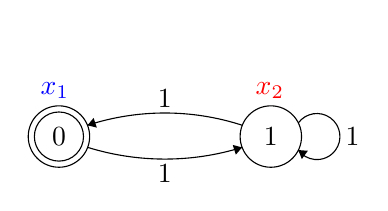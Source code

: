 \begin{tikzpicture}[scale=0.13]
\tikzstyle{every node}+=[inner sep=0pt]
\draw (4,-19) node {};
\draw [blue] (5,-25) node {$x_1$};
\draw [red] (26,-25) node {$x_2$};
\draw [black] (5.4,-29.5) circle (3);
\draw (5.4,-29.5) node {$0$};
\draw [black] (5.4,-29.5) circle (2.4);
\draw [black] (26.1,-29.5) circle (3);
\draw (26.1,-29.5) node {$1$};
\draw [black] (23.294,-30.557) arc (-72.742:-107.258:25.429);
\fill [black] (23.29,-30.56) -- (22.38,-30.32) -- (22.68,-31.27);
\draw (15.75,-32.2) node [below] {$1$};
\draw [black] (8.189,-28.399) arc (108.028:71.972:24.432);
\fill [black] (8.19,-28.4) -- (9.1,-28.63) -- (8.79,-27.68);
\draw (15.75,-26.7) node [above] {$1$};
\draw [black] (28.78,-28.177) arc (144:-144:2.25);
\draw (33.35,-29.5) node [right] {$1$};
\fill [black] (28.78,-30.82) -- (29.13,-31.7) -- (29.72,-30.89);
\end{tikzpicture}


